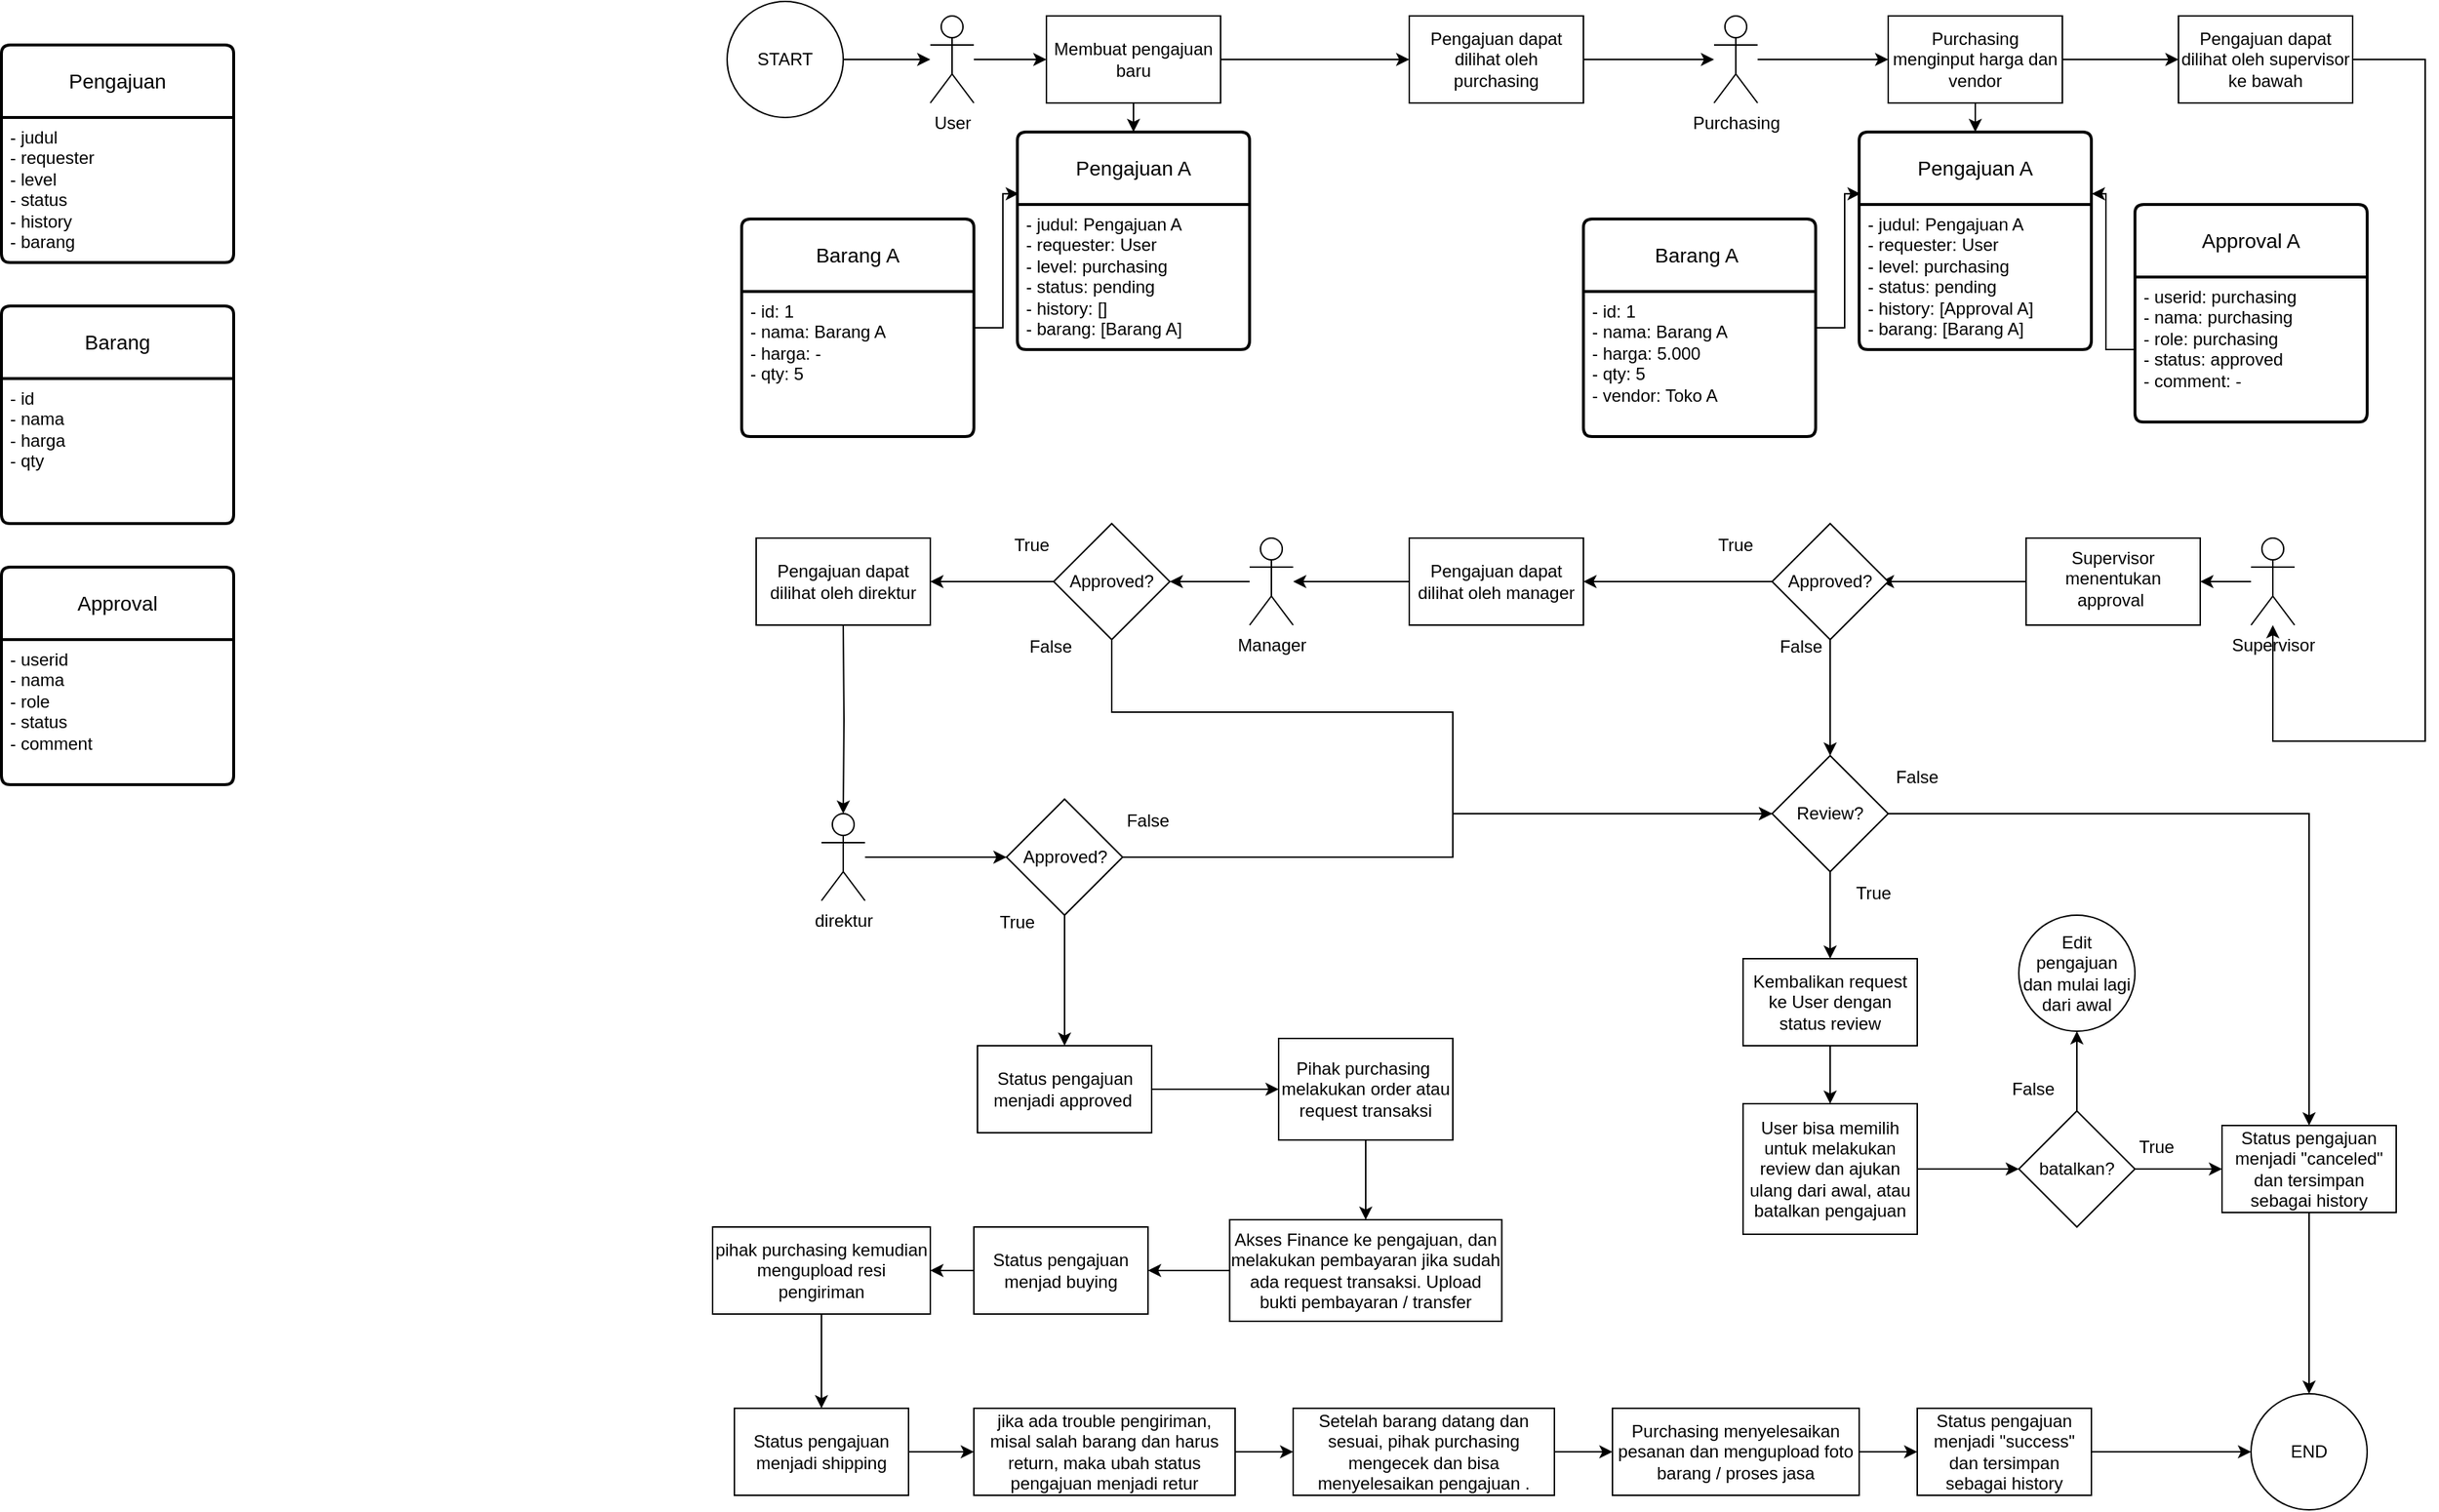 <mxfile version="22.0.3" type="device">
  <diagram name="Page-1" id="vwcmEYbx5NpfOmege_do">
    <mxGraphModel dx="3117" dy="1540" grid="1" gridSize="10" guides="1" tooltips="1" connect="1" arrows="1" fold="1" page="1" pageScale="1" pageWidth="1920" pageHeight="1200" math="0" shadow="0">
      <root>
        <mxCell id="0" />
        <mxCell id="1" parent="0" />
        <mxCell id="sU2yOxZdmr-nUYnPS9CE-1" value="Pengajuan" style="swimlane;childLayout=stackLayout;horizontal=1;startSize=50;horizontalStack=0;rounded=1;fontSize=14;fontStyle=0;strokeWidth=2;resizeParent=0;resizeLast=1;shadow=0;dashed=0;align=center;arcSize=4;whiteSpace=wrap;html=1;swimlaneLine=1;" parent="1" vertex="1">
          <mxGeometry x="40" y="100" width="160" height="150" as="geometry" />
        </mxCell>
        <mxCell id="sU2yOxZdmr-nUYnPS9CE-2" value="- judul&lt;br&gt;- requester&lt;br&gt;- level&lt;br&gt;- status&lt;br&gt;- history&lt;br&gt;- barang&lt;br&gt;&amp;nbsp;" style="align=left;strokeColor=none;fillColor=none;spacingLeft=4;fontSize=12;verticalAlign=top;resizable=0;rotatable=0;part=1;html=1;swimlaneLine=1;" parent="sU2yOxZdmr-nUYnPS9CE-1" vertex="1">
          <mxGeometry y="50" width="160" height="100" as="geometry" />
        </mxCell>
        <mxCell id="sU2yOxZdmr-nUYnPS9CE-4" value="Approval" style="swimlane;childLayout=stackLayout;horizontal=1;startSize=50;horizontalStack=0;rounded=1;fontSize=14;fontStyle=0;strokeWidth=2;resizeParent=0;resizeLast=1;shadow=0;dashed=0;align=center;arcSize=4;whiteSpace=wrap;html=1;swimlaneLine=1;" parent="1" vertex="1">
          <mxGeometry x="40" y="460" width="160" height="150" as="geometry" />
        </mxCell>
        <mxCell id="sU2yOxZdmr-nUYnPS9CE-5" value="- userid&lt;br&gt;- nama&lt;br&gt;- role&lt;br&gt;- status&lt;br&gt;- comment&lt;br&gt;&amp;nbsp;" style="align=left;strokeColor=none;fillColor=none;spacingLeft=4;fontSize=12;verticalAlign=top;resizable=0;rotatable=0;part=1;html=1;swimlaneLine=1;" parent="sU2yOxZdmr-nUYnPS9CE-4" vertex="1">
          <mxGeometry y="50" width="160" height="100" as="geometry" />
        </mxCell>
        <mxCell id="sU2yOxZdmr-nUYnPS9CE-6" value="Barang" style="swimlane;childLayout=stackLayout;horizontal=1;startSize=50;horizontalStack=0;rounded=1;fontSize=14;fontStyle=0;strokeWidth=2;resizeParent=0;resizeLast=1;shadow=0;dashed=0;align=center;arcSize=4;whiteSpace=wrap;html=1;swimlaneLine=1;" parent="1" vertex="1">
          <mxGeometry x="40" y="280" width="160" height="150" as="geometry" />
        </mxCell>
        <mxCell id="sU2yOxZdmr-nUYnPS9CE-7" value="- id&lt;br&gt;- nama&lt;br&gt;- harga&lt;br&gt;- qty&lt;br&gt;&amp;nbsp;" style="align=left;strokeColor=none;fillColor=none;spacingLeft=4;fontSize=12;verticalAlign=top;resizable=0;rotatable=0;part=1;html=1;swimlaneLine=1;" parent="sU2yOxZdmr-nUYnPS9CE-6" vertex="1">
          <mxGeometry y="50" width="160" height="100" as="geometry" />
        </mxCell>
        <mxCell id="AyfJGtUtp1fgkn0MkIps-3" style="edgeStyle=orthogonalEdgeStyle;rounded=0;orthogonalLoop=1;jettySize=auto;html=1;entryX=0;entryY=0.5;entryDx=0;entryDy=0;" edge="1" parent="1" source="AyfJGtUtp1fgkn0MkIps-1" target="AyfJGtUtp1fgkn0MkIps-2">
          <mxGeometry relative="1" as="geometry" />
        </mxCell>
        <mxCell id="AyfJGtUtp1fgkn0MkIps-1" value="User" style="shape=umlActor;verticalLabelPosition=bottom;verticalAlign=top;html=1;outlineConnect=0;" vertex="1" parent="1">
          <mxGeometry x="680" y="80" width="30" height="60" as="geometry" />
        </mxCell>
        <mxCell id="AyfJGtUtp1fgkn0MkIps-10" style="edgeStyle=orthogonalEdgeStyle;rounded=0;orthogonalLoop=1;jettySize=auto;html=1;entryX=0.5;entryY=0;entryDx=0;entryDy=0;" edge="1" parent="1" source="AyfJGtUtp1fgkn0MkIps-2" target="AyfJGtUtp1fgkn0MkIps-4">
          <mxGeometry relative="1" as="geometry" />
        </mxCell>
        <mxCell id="AyfJGtUtp1fgkn0MkIps-13" style="edgeStyle=orthogonalEdgeStyle;rounded=0;orthogonalLoop=1;jettySize=auto;html=1;" edge="1" parent="1" source="AyfJGtUtp1fgkn0MkIps-2" target="AyfJGtUtp1fgkn0MkIps-12">
          <mxGeometry relative="1" as="geometry" />
        </mxCell>
        <mxCell id="AyfJGtUtp1fgkn0MkIps-2" value="Membuat pengajuan baru" style="rounded=0;whiteSpace=wrap;html=1;" vertex="1" parent="1">
          <mxGeometry x="760" y="80" width="120" height="60" as="geometry" />
        </mxCell>
        <mxCell id="AyfJGtUtp1fgkn0MkIps-4" value="Pengajuan A" style="swimlane;childLayout=stackLayout;horizontal=1;startSize=50;horizontalStack=0;rounded=1;fontSize=14;fontStyle=0;strokeWidth=2;resizeParent=0;resizeLast=1;shadow=0;dashed=0;align=center;arcSize=4;whiteSpace=wrap;html=1;" vertex="1" parent="1">
          <mxGeometry x="740" y="160" width="160" height="150" as="geometry" />
        </mxCell>
        <mxCell id="AyfJGtUtp1fgkn0MkIps-5" value="- judul: Pengajuan A&lt;br&gt;- requester: User&lt;br&gt;- level: purchasing&lt;br&gt;- status: pending&lt;br&gt;- history: []&lt;br&gt;- barang: [Barang A]&lt;br&gt;&amp;nbsp;" style="align=left;strokeColor=none;fillColor=none;spacingLeft=4;fontSize=12;verticalAlign=top;resizable=0;rotatable=0;part=1;html=1;" vertex="1" parent="AyfJGtUtp1fgkn0MkIps-4">
          <mxGeometry y="50" width="160" height="100" as="geometry" />
        </mxCell>
        <mxCell id="AyfJGtUtp1fgkn0MkIps-6" value="Barang A" style="swimlane;childLayout=stackLayout;horizontal=1;startSize=50;horizontalStack=0;rounded=1;fontSize=14;fontStyle=0;strokeWidth=2;resizeParent=0;resizeLast=1;shadow=0;dashed=0;align=center;arcSize=4;whiteSpace=wrap;html=1;" vertex="1" parent="1">
          <mxGeometry x="550" y="220" width="160" height="150" as="geometry" />
        </mxCell>
        <mxCell id="AyfJGtUtp1fgkn0MkIps-7" value="- id: 1&lt;br&gt;- nama: Barang A&lt;br&gt;- harga: -&lt;br&gt;- qty: 5&lt;br&gt;&amp;nbsp;" style="align=left;strokeColor=none;fillColor=none;spacingLeft=4;fontSize=12;verticalAlign=top;resizable=0;rotatable=0;part=1;html=1;" vertex="1" parent="AyfJGtUtp1fgkn0MkIps-6">
          <mxGeometry y="50" width="160" height="100" as="geometry" />
        </mxCell>
        <mxCell id="AyfJGtUtp1fgkn0MkIps-8" style="edgeStyle=orthogonalEdgeStyle;rounded=0;orthogonalLoop=1;jettySize=auto;html=1;entryX=0.006;entryY=0.284;entryDx=0;entryDy=0;entryPerimeter=0;" edge="1" parent="1" source="AyfJGtUtp1fgkn0MkIps-6" target="AyfJGtUtp1fgkn0MkIps-4">
          <mxGeometry relative="1" as="geometry" />
        </mxCell>
        <mxCell id="AyfJGtUtp1fgkn0MkIps-15" style="edgeStyle=orthogonalEdgeStyle;rounded=0;orthogonalLoop=1;jettySize=auto;html=1;" edge="1" parent="1" source="AyfJGtUtp1fgkn0MkIps-12" target="AyfJGtUtp1fgkn0MkIps-14">
          <mxGeometry relative="1" as="geometry" />
        </mxCell>
        <mxCell id="AyfJGtUtp1fgkn0MkIps-12" value="Pengajuan dapat dilihat oleh purchasing" style="rounded=0;whiteSpace=wrap;html=1;" vertex="1" parent="1">
          <mxGeometry x="1010" y="80" width="120" height="60" as="geometry" />
        </mxCell>
        <mxCell id="AyfJGtUtp1fgkn0MkIps-17" style="edgeStyle=orthogonalEdgeStyle;rounded=0;orthogonalLoop=1;jettySize=auto;html=1;entryX=0;entryY=0.5;entryDx=0;entryDy=0;" edge="1" parent="1" source="AyfJGtUtp1fgkn0MkIps-14" target="AyfJGtUtp1fgkn0MkIps-16">
          <mxGeometry relative="1" as="geometry" />
        </mxCell>
        <mxCell id="AyfJGtUtp1fgkn0MkIps-14" value="Purchasing" style="shape=umlActor;verticalLabelPosition=bottom;verticalAlign=top;html=1;outlineConnect=0;" vertex="1" parent="1">
          <mxGeometry x="1220" y="80" width="30" height="60" as="geometry" />
        </mxCell>
        <mxCell id="AyfJGtUtp1fgkn0MkIps-23" style="edgeStyle=orthogonalEdgeStyle;rounded=0;orthogonalLoop=1;jettySize=auto;html=1;entryX=0.5;entryY=0;entryDx=0;entryDy=0;" edge="1" parent="1" source="AyfJGtUtp1fgkn0MkIps-16" target="AyfJGtUtp1fgkn0MkIps-18">
          <mxGeometry relative="1" as="geometry" />
        </mxCell>
        <mxCell id="AyfJGtUtp1fgkn0MkIps-28" value="" style="edgeStyle=orthogonalEdgeStyle;rounded=0;orthogonalLoop=1;jettySize=auto;html=1;" edge="1" parent="1" source="AyfJGtUtp1fgkn0MkIps-16" target="AyfJGtUtp1fgkn0MkIps-27">
          <mxGeometry relative="1" as="geometry" />
        </mxCell>
        <mxCell id="AyfJGtUtp1fgkn0MkIps-16" value="Purchasing menginput harga dan vendor" style="rounded=0;whiteSpace=wrap;html=1;" vertex="1" parent="1">
          <mxGeometry x="1340" y="80" width="120" height="60" as="geometry" />
        </mxCell>
        <mxCell id="AyfJGtUtp1fgkn0MkIps-18" value="Pengajuan A" style="swimlane;childLayout=stackLayout;horizontal=1;startSize=50;horizontalStack=0;rounded=1;fontSize=14;fontStyle=0;strokeWidth=2;resizeParent=0;resizeLast=1;shadow=0;dashed=0;align=center;arcSize=4;whiteSpace=wrap;html=1;" vertex="1" parent="1">
          <mxGeometry x="1320" y="160" width="160" height="150" as="geometry" />
        </mxCell>
        <mxCell id="AyfJGtUtp1fgkn0MkIps-19" value="- judul: Pengajuan A&lt;br&gt;- requester: User&lt;br&gt;- level: purchasing&lt;br&gt;- status: pending&lt;br&gt;- history: [Approval A]&lt;br&gt;- barang: [Barang A]&lt;br&gt;&amp;nbsp;" style="align=left;strokeColor=none;fillColor=none;spacingLeft=4;fontSize=12;verticalAlign=top;resizable=0;rotatable=0;part=1;html=1;" vertex="1" parent="AyfJGtUtp1fgkn0MkIps-18">
          <mxGeometry y="50" width="160" height="100" as="geometry" />
        </mxCell>
        <mxCell id="AyfJGtUtp1fgkn0MkIps-20" value="Barang A&amp;nbsp;" style="swimlane;childLayout=stackLayout;horizontal=1;startSize=50;horizontalStack=0;rounded=1;fontSize=14;fontStyle=0;strokeWidth=2;resizeParent=0;resizeLast=1;shadow=0;dashed=0;align=center;arcSize=4;whiteSpace=wrap;html=1;" vertex="1" parent="1">
          <mxGeometry x="1130" y="220" width="160" height="150" as="geometry" />
        </mxCell>
        <mxCell id="AyfJGtUtp1fgkn0MkIps-21" value="- id: 1&lt;br&gt;- nama: Barang A&lt;br&gt;- harga: 5.000&lt;br&gt;- qty: 5&lt;br&gt;- vendor: Toko A&lt;br&gt;&amp;nbsp;" style="align=left;strokeColor=none;fillColor=none;spacingLeft=4;fontSize=12;verticalAlign=top;resizable=0;rotatable=0;part=1;html=1;" vertex="1" parent="AyfJGtUtp1fgkn0MkIps-20">
          <mxGeometry y="50" width="160" height="100" as="geometry" />
        </mxCell>
        <mxCell id="AyfJGtUtp1fgkn0MkIps-22" style="edgeStyle=orthogonalEdgeStyle;rounded=0;orthogonalLoop=1;jettySize=auto;html=1;entryX=0.006;entryY=0.284;entryDx=0;entryDy=0;entryPerimeter=0;" edge="1" source="AyfJGtUtp1fgkn0MkIps-20" target="AyfJGtUtp1fgkn0MkIps-18" parent="1">
          <mxGeometry relative="1" as="geometry" />
        </mxCell>
        <mxCell id="AyfJGtUtp1fgkn0MkIps-24" value="Approval A" style="swimlane;childLayout=stackLayout;horizontal=1;startSize=50;horizontalStack=0;rounded=1;fontSize=14;fontStyle=0;strokeWidth=2;resizeParent=0;resizeLast=1;shadow=0;dashed=0;align=center;arcSize=4;whiteSpace=wrap;html=1;" vertex="1" parent="1">
          <mxGeometry x="1510" y="210" width="160" height="150" as="geometry" />
        </mxCell>
        <mxCell id="AyfJGtUtp1fgkn0MkIps-25" value="- userid: purchasing&lt;br&gt;- nama: purchasing&lt;br&gt;- role: purchasing&lt;br&gt;- status: approved&amp;nbsp; &amp;nbsp;&lt;br&gt;- comment: -&lt;br&gt;&amp;nbsp;" style="align=left;strokeColor=none;fillColor=none;spacingLeft=4;fontSize=12;verticalAlign=top;resizable=0;rotatable=0;part=1;html=1;" vertex="1" parent="AyfJGtUtp1fgkn0MkIps-24">
          <mxGeometry y="50" width="160" height="100" as="geometry" />
        </mxCell>
        <mxCell id="AyfJGtUtp1fgkn0MkIps-26" style="edgeStyle=orthogonalEdgeStyle;rounded=0;orthogonalLoop=1;jettySize=auto;html=1;entryX=1.002;entryY=0.284;entryDx=0;entryDy=0;entryPerimeter=0;" edge="1" parent="1" source="AyfJGtUtp1fgkn0MkIps-25" target="AyfJGtUtp1fgkn0MkIps-18">
          <mxGeometry relative="1" as="geometry">
            <Array as="points">
              <mxPoint x="1490" y="310" />
              <mxPoint x="1490" y="203" />
            </Array>
          </mxGeometry>
        </mxCell>
        <mxCell id="AyfJGtUtp1fgkn0MkIps-31" style="edgeStyle=orthogonalEdgeStyle;rounded=0;orthogonalLoop=1;jettySize=auto;html=1;" edge="1" parent="1" source="AyfJGtUtp1fgkn0MkIps-27" target="AyfJGtUtp1fgkn0MkIps-30">
          <mxGeometry relative="1" as="geometry">
            <Array as="points">
              <mxPoint x="1710" y="110" />
              <mxPoint x="1710" y="580" />
            </Array>
          </mxGeometry>
        </mxCell>
        <mxCell id="AyfJGtUtp1fgkn0MkIps-27" value="Pengajuan dapat dilihat oleh supervisor ke bawah" style="whiteSpace=wrap;html=1;rounded=0;" vertex="1" parent="1">
          <mxGeometry x="1540" y="80" width="120" height="60" as="geometry" />
        </mxCell>
        <mxCell id="AyfJGtUtp1fgkn0MkIps-33" value="" style="edgeStyle=orthogonalEdgeStyle;rounded=0;orthogonalLoop=1;jettySize=auto;html=1;" edge="1" parent="1" source="AyfJGtUtp1fgkn0MkIps-30" target="AyfJGtUtp1fgkn0MkIps-32">
          <mxGeometry relative="1" as="geometry" />
        </mxCell>
        <mxCell id="AyfJGtUtp1fgkn0MkIps-30" value="Supervisor" style="shape=umlActor;verticalLabelPosition=bottom;verticalAlign=top;html=1;outlineConnect=0;" vertex="1" parent="1">
          <mxGeometry x="1590" y="440" width="30" height="60" as="geometry" />
        </mxCell>
        <mxCell id="AyfJGtUtp1fgkn0MkIps-35" value="" style="edgeStyle=orthogonalEdgeStyle;rounded=0;orthogonalLoop=1;jettySize=auto;html=1;" edge="1" parent="1" source="AyfJGtUtp1fgkn0MkIps-32">
          <mxGeometry relative="1" as="geometry">
            <mxPoint x="1335" y="470.0" as="targetPoint" />
          </mxGeometry>
        </mxCell>
        <mxCell id="AyfJGtUtp1fgkn0MkIps-32" value="Supervisor menentukan approval&amp;nbsp;" style="whiteSpace=wrap;html=1;verticalAlign=top;" vertex="1" parent="1">
          <mxGeometry x="1435" y="440" width="120" height="60" as="geometry" />
        </mxCell>
        <mxCell id="AyfJGtUtp1fgkn0MkIps-37" style="edgeStyle=orthogonalEdgeStyle;rounded=0;orthogonalLoop=1;jettySize=auto;html=1;" edge="1" parent="1" source="AyfJGtUtp1fgkn0MkIps-36">
          <mxGeometry relative="1" as="geometry">
            <mxPoint x="1300" y="590.0" as="targetPoint" />
          </mxGeometry>
        </mxCell>
        <mxCell id="AyfJGtUtp1fgkn0MkIps-51" value="" style="edgeStyle=orthogonalEdgeStyle;rounded=0;orthogonalLoop=1;jettySize=auto;html=1;" edge="1" parent="1" source="AyfJGtUtp1fgkn0MkIps-36" target="AyfJGtUtp1fgkn0MkIps-50">
          <mxGeometry relative="1" as="geometry" />
        </mxCell>
        <mxCell id="AyfJGtUtp1fgkn0MkIps-36" value="Approved?" style="rhombus;whiteSpace=wrap;html=1;" vertex="1" parent="1">
          <mxGeometry x="1260" y="430" width="80" height="80" as="geometry" />
        </mxCell>
        <mxCell id="AyfJGtUtp1fgkn0MkIps-39" style="edgeStyle=orthogonalEdgeStyle;rounded=0;orthogonalLoop=1;jettySize=auto;html=1;" edge="1" parent="1" source="AyfJGtUtp1fgkn0MkIps-38">
          <mxGeometry relative="1" as="geometry">
            <mxPoint x="1300" y="730.0" as="targetPoint" />
          </mxGeometry>
        </mxCell>
        <mxCell id="AyfJGtUtp1fgkn0MkIps-45" style="edgeStyle=orthogonalEdgeStyle;rounded=0;orthogonalLoop=1;jettySize=auto;html=1;" edge="1" parent="1" source="AyfJGtUtp1fgkn0MkIps-38" target="AyfJGtUtp1fgkn0MkIps-104">
          <mxGeometry relative="1" as="geometry">
            <mxPoint x="1440" y="630.0" as="targetPoint" />
          </mxGeometry>
        </mxCell>
        <mxCell id="AyfJGtUtp1fgkn0MkIps-38" value="Review?" style="rhombus;whiteSpace=wrap;html=1;" vertex="1" parent="1">
          <mxGeometry x="1260" y="590" width="80" height="80" as="geometry" />
        </mxCell>
        <mxCell id="AyfJGtUtp1fgkn0MkIps-47" style="edgeStyle=orthogonalEdgeStyle;rounded=0;orthogonalLoop=1;jettySize=auto;html=1;" edge="1" parent="1" source="AyfJGtUtp1fgkn0MkIps-40">
          <mxGeometry relative="1" as="geometry">
            <mxPoint x="1300" y="830" as="targetPoint" />
          </mxGeometry>
        </mxCell>
        <mxCell id="AyfJGtUtp1fgkn0MkIps-40" value="Kembalikan request ke User dengan status review" style="rounded=0;whiteSpace=wrap;html=1;" vertex="1" parent="1">
          <mxGeometry x="1240" y="730" width="120" height="60" as="geometry" />
        </mxCell>
        <mxCell id="AyfJGtUtp1fgkn0MkIps-41" value="True" style="text;html=1;strokeColor=none;fillColor=none;align=center;verticalAlign=middle;whiteSpace=wrap;rounded=0;" vertex="1" parent="1">
          <mxGeometry x="1300" y="670" width="60" height="30" as="geometry" />
        </mxCell>
        <mxCell id="AyfJGtUtp1fgkn0MkIps-42" value="False" style="text;html=1;strokeColor=none;fillColor=none;align=center;verticalAlign=middle;whiteSpace=wrap;rounded=0;" vertex="1" parent="1">
          <mxGeometry x="1330" y="590" width="60" height="30" as="geometry" />
        </mxCell>
        <mxCell id="AyfJGtUtp1fgkn0MkIps-43" value="False" style="text;html=1;strokeColor=none;fillColor=none;align=center;verticalAlign=middle;whiteSpace=wrap;rounded=0;" vertex="1" parent="1">
          <mxGeometry x="1250" y="500" width="60" height="30" as="geometry" />
        </mxCell>
        <mxCell id="AyfJGtUtp1fgkn0MkIps-44" value="True" style="text;html=1;strokeColor=none;fillColor=none;align=center;verticalAlign=middle;whiteSpace=wrap;rounded=0;" vertex="1" parent="1">
          <mxGeometry x="1205" y="430" width="60" height="30" as="geometry" />
        </mxCell>
        <mxCell id="AyfJGtUtp1fgkn0MkIps-103" value="" style="edgeStyle=orthogonalEdgeStyle;rounded=0;orthogonalLoop=1;jettySize=auto;html=1;" edge="1" parent="1" source="AyfJGtUtp1fgkn0MkIps-49" target="AyfJGtUtp1fgkn0MkIps-102">
          <mxGeometry relative="1" as="geometry" />
        </mxCell>
        <mxCell id="AyfJGtUtp1fgkn0MkIps-49" value="User bisa memilih untuk melakukan review dan ajukan ulang dari awal, atau batalkan pengajuan" style="rounded=0;whiteSpace=wrap;html=1;" vertex="1" parent="1">
          <mxGeometry x="1240" y="830" width="120" height="90" as="geometry" />
        </mxCell>
        <mxCell id="AyfJGtUtp1fgkn0MkIps-53" style="edgeStyle=orthogonalEdgeStyle;rounded=0;orthogonalLoop=1;jettySize=auto;html=1;" edge="1" parent="1" source="AyfJGtUtp1fgkn0MkIps-50" target="AyfJGtUtp1fgkn0MkIps-52">
          <mxGeometry relative="1" as="geometry" />
        </mxCell>
        <mxCell id="AyfJGtUtp1fgkn0MkIps-50" value="Pengajuan dapat dilihat oleh manager" style="whiteSpace=wrap;html=1;" vertex="1" parent="1">
          <mxGeometry x="1010" y="440" width="120" height="60" as="geometry" />
        </mxCell>
        <mxCell id="AyfJGtUtp1fgkn0MkIps-57" style="edgeStyle=orthogonalEdgeStyle;rounded=0;orthogonalLoop=1;jettySize=auto;html=1;entryX=1;entryY=0.5;entryDx=0;entryDy=0;" edge="1" parent="1" source="AyfJGtUtp1fgkn0MkIps-52" target="AyfJGtUtp1fgkn0MkIps-54">
          <mxGeometry relative="1" as="geometry" />
        </mxCell>
        <mxCell id="AyfJGtUtp1fgkn0MkIps-52" value="Manager" style="shape=umlActor;verticalLabelPosition=bottom;verticalAlign=top;html=1;outlineConnect=0;" vertex="1" parent="1">
          <mxGeometry x="900" y="440" width="30" height="60" as="geometry" />
        </mxCell>
        <mxCell id="AyfJGtUtp1fgkn0MkIps-73" style="edgeStyle=orthogonalEdgeStyle;rounded=0;orthogonalLoop=1;jettySize=auto;html=1;entryX=1;entryY=0.5;entryDx=0;entryDy=0;" edge="1" parent="1" source="AyfJGtUtp1fgkn0MkIps-54">
          <mxGeometry relative="1" as="geometry">
            <mxPoint x="680" y="470" as="targetPoint" />
          </mxGeometry>
        </mxCell>
        <mxCell id="AyfJGtUtp1fgkn0MkIps-54" value="Approved?" style="rhombus;whiteSpace=wrap;html=1;" vertex="1" parent="1">
          <mxGeometry x="765" y="430" width="80" height="80" as="geometry" />
        </mxCell>
        <mxCell id="AyfJGtUtp1fgkn0MkIps-55" value="False" style="text;html=1;strokeColor=none;fillColor=none;align=center;verticalAlign=middle;whiteSpace=wrap;rounded=0;" vertex="1" parent="1">
          <mxGeometry x="732.5" y="500" width="60" height="30" as="geometry" />
        </mxCell>
        <mxCell id="AyfJGtUtp1fgkn0MkIps-56" value="True" style="text;html=1;strokeColor=none;fillColor=none;align=center;verticalAlign=middle;whiteSpace=wrap;rounded=0;" vertex="1" parent="1">
          <mxGeometry x="720" y="430" width="60" height="30" as="geometry" />
        </mxCell>
        <mxCell id="AyfJGtUtp1fgkn0MkIps-66" style="edgeStyle=orthogonalEdgeStyle;rounded=0;orthogonalLoop=1;jettySize=auto;html=1;" edge="1" target="AyfJGtUtp1fgkn0MkIps-69" parent="1">
          <mxGeometry relative="1" as="geometry">
            <mxPoint x="620" y="500" as="sourcePoint" />
          </mxGeometry>
        </mxCell>
        <mxCell id="AyfJGtUtp1fgkn0MkIps-67" value="Pengajuan dapat dilihat oleh direktur" style="whiteSpace=wrap;html=1;" vertex="1" parent="1">
          <mxGeometry x="560" y="440" width="120" height="60" as="geometry" />
        </mxCell>
        <mxCell id="AyfJGtUtp1fgkn0MkIps-75" style="edgeStyle=orthogonalEdgeStyle;rounded=0;orthogonalLoop=1;jettySize=auto;html=1;entryX=0;entryY=0.5;entryDx=0;entryDy=0;" edge="1" parent="1" source="AyfJGtUtp1fgkn0MkIps-69" target="AyfJGtUtp1fgkn0MkIps-70">
          <mxGeometry relative="1" as="geometry" />
        </mxCell>
        <mxCell id="AyfJGtUtp1fgkn0MkIps-69" value="direktur" style="shape=umlActor;verticalLabelPosition=bottom;verticalAlign=top;html=1;outlineConnect=0;" vertex="1" parent="1">
          <mxGeometry x="605" y="630" width="30" height="60" as="geometry" />
        </mxCell>
        <mxCell id="AyfJGtUtp1fgkn0MkIps-77" value="" style="edgeStyle=orthogonalEdgeStyle;rounded=0;orthogonalLoop=1;jettySize=auto;html=1;" edge="1" parent="1" source="AyfJGtUtp1fgkn0MkIps-70" target="AyfJGtUtp1fgkn0MkIps-76">
          <mxGeometry relative="1" as="geometry" />
        </mxCell>
        <mxCell id="AyfJGtUtp1fgkn0MkIps-79" style="edgeStyle=orthogonalEdgeStyle;rounded=0;orthogonalLoop=1;jettySize=auto;html=1;entryX=0;entryY=0.5;entryDx=0;entryDy=0;" edge="1" parent="1" source="AyfJGtUtp1fgkn0MkIps-70" target="AyfJGtUtp1fgkn0MkIps-38">
          <mxGeometry relative="1" as="geometry">
            <Array as="points">
              <mxPoint x="1040" y="660" />
              <mxPoint x="1040" y="630" />
            </Array>
          </mxGeometry>
        </mxCell>
        <mxCell id="AyfJGtUtp1fgkn0MkIps-70" value="Approved?" style="rhombus;whiteSpace=wrap;html=1;" vertex="1" parent="1">
          <mxGeometry x="732.5" y="620" width="80" height="80" as="geometry" />
        </mxCell>
        <mxCell id="AyfJGtUtp1fgkn0MkIps-71" value="False" style="text;html=1;strokeColor=none;fillColor=none;align=center;verticalAlign=middle;whiteSpace=wrap;rounded=0;" vertex="1" parent="1">
          <mxGeometry x="800" y="620" width="60" height="30" as="geometry" />
        </mxCell>
        <mxCell id="AyfJGtUtp1fgkn0MkIps-72" value="True" style="text;html=1;strokeColor=none;fillColor=none;align=center;verticalAlign=middle;whiteSpace=wrap;rounded=0;" vertex="1" parent="1">
          <mxGeometry x="710" y="690" width="60" height="30" as="geometry" />
        </mxCell>
        <mxCell id="AyfJGtUtp1fgkn0MkIps-81" value="" style="edgeStyle=orthogonalEdgeStyle;rounded=0;orthogonalLoop=1;jettySize=auto;html=1;" edge="1" parent="1" source="AyfJGtUtp1fgkn0MkIps-76" target="AyfJGtUtp1fgkn0MkIps-80">
          <mxGeometry relative="1" as="geometry" />
        </mxCell>
        <mxCell id="AyfJGtUtp1fgkn0MkIps-76" value="Status pengajuan menjadi approved&amp;nbsp;" style="whiteSpace=wrap;html=1;" vertex="1" parent="1">
          <mxGeometry x="712.5" y="790" width="120" height="60" as="geometry" />
        </mxCell>
        <mxCell id="AyfJGtUtp1fgkn0MkIps-78" style="edgeStyle=orthogonalEdgeStyle;rounded=0;orthogonalLoop=1;jettySize=auto;html=1;" edge="1" parent="1" source="AyfJGtUtp1fgkn0MkIps-54">
          <mxGeometry relative="1" as="geometry">
            <mxPoint x="1260" y="630" as="targetPoint" />
            <Array as="points">
              <mxPoint x="805" y="560" />
              <mxPoint x="1040" y="560" />
              <mxPoint x="1040" y="630" />
            </Array>
          </mxGeometry>
        </mxCell>
        <mxCell id="AyfJGtUtp1fgkn0MkIps-83" style="edgeStyle=orthogonalEdgeStyle;rounded=0;orthogonalLoop=1;jettySize=auto;html=1;entryX=0.5;entryY=0;entryDx=0;entryDy=0;" edge="1" parent="1" source="AyfJGtUtp1fgkn0MkIps-80" target="AyfJGtUtp1fgkn0MkIps-82">
          <mxGeometry relative="1" as="geometry" />
        </mxCell>
        <mxCell id="AyfJGtUtp1fgkn0MkIps-80" value="Pihak purchasing&amp;nbsp; melakukan order atau request transaksi" style="whiteSpace=wrap;html=1;" vertex="1" parent="1">
          <mxGeometry x="920" y="785" width="120" height="70" as="geometry" />
        </mxCell>
        <mxCell id="AyfJGtUtp1fgkn0MkIps-85" value="" style="edgeStyle=orthogonalEdgeStyle;rounded=0;orthogonalLoop=1;jettySize=auto;html=1;" edge="1" parent="1" source="AyfJGtUtp1fgkn0MkIps-82" target="AyfJGtUtp1fgkn0MkIps-84">
          <mxGeometry relative="1" as="geometry" />
        </mxCell>
        <mxCell id="AyfJGtUtp1fgkn0MkIps-82" value="Akses Finance ke pengajuan, dan melakukan pembayaran jika sudah ada request transaksi. Upload bukti pembayaran / transfer" style="whiteSpace=wrap;html=1;rounded=0;glass=0;shadow=0;" vertex="1" parent="1">
          <mxGeometry x="886.25" y="910" width="187.5" height="70" as="geometry" />
        </mxCell>
        <mxCell id="AyfJGtUtp1fgkn0MkIps-87" value="" style="edgeStyle=orthogonalEdgeStyle;rounded=0;orthogonalLoop=1;jettySize=auto;html=1;" edge="1" parent="1" source="AyfJGtUtp1fgkn0MkIps-84" target="AyfJGtUtp1fgkn0MkIps-86">
          <mxGeometry relative="1" as="geometry" />
        </mxCell>
        <mxCell id="AyfJGtUtp1fgkn0MkIps-84" value="Status pengajuan menjad buying" style="whiteSpace=wrap;html=1;rounded=0;glass=0;shadow=0;" vertex="1" parent="1">
          <mxGeometry x="710" y="915" width="120" height="60" as="geometry" />
        </mxCell>
        <mxCell id="AyfJGtUtp1fgkn0MkIps-89" value="" style="edgeStyle=orthogonalEdgeStyle;rounded=0;orthogonalLoop=1;jettySize=auto;html=1;" edge="1" parent="1" source="AyfJGtUtp1fgkn0MkIps-86" target="AyfJGtUtp1fgkn0MkIps-88">
          <mxGeometry relative="1" as="geometry" />
        </mxCell>
        <mxCell id="AyfJGtUtp1fgkn0MkIps-86" value="pihak purchasing kemudian mengupload resi pengiriman" style="whiteSpace=wrap;html=1;rounded=0;glass=0;shadow=0;" vertex="1" parent="1">
          <mxGeometry x="530" y="915" width="150" height="60" as="geometry" />
        </mxCell>
        <mxCell id="AyfJGtUtp1fgkn0MkIps-91" value="" style="edgeStyle=orthogonalEdgeStyle;rounded=0;orthogonalLoop=1;jettySize=auto;html=1;" edge="1" parent="1" source="AyfJGtUtp1fgkn0MkIps-88" target="AyfJGtUtp1fgkn0MkIps-92">
          <mxGeometry relative="1" as="geometry">
            <mxPoint x="760" y="1070" as="targetPoint" />
          </mxGeometry>
        </mxCell>
        <mxCell id="AyfJGtUtp1fgkn0MkIps-88" value="Status pengajuan menjadi shipping" style="whiteSpace=wrap;html=1;rounded=0;glass=0;shadow=0;" vertex="1" parent="1">
          <mxGeometry x="545" y="1040" width="120" height="60" as="geometry" />
        </mxCell>
        <mxCell id="AyfJGtUtp1fgkn0MkIps-95" value="" style="edgeStyle=orthogonalEdgeStyle;rounded=0;orthogonalLoop=1;jettySize=auto;html=1;" edge="1" parent="1" source="AyfJGtUtp1fgkn0MkIps-90" target="AyfJGtUtp1fgkn0MkIps-94">
          <mxGeometry relative="1" as="geometry" />
        </mxCell>
        <mxCell id="AyfJGtUtp1fgkn0MkIps-90" value="Setelah barang datang dan sesuai, pihak purchasing mengecek dan bisa menyelesaikan pengajuan ." style="whiteSpace=wrap;html=1;rounded=0;glass=0;shadow=0;" vertex="1" parent="1">
          <mxGeometry x="930" y="1040" width="180" height="60" as="geometry" />
        </mxCell>
        <mxCell id="AyfJGtUtp1fgkn0MkIps-93" style="edgeStyle=orthogonalEdgeStyle;rounded=0;orthogonalLoop=1;jettySize=auto;html=1;entryX=0;entryY=0.5;entryDx=0;entryDy=0;" edge="1" parent="1" source="AyfJGtUtp1fgkn0MkIps-92" target="AyfJGtUtp1fgkn0MkIps-90">
          <mxGeometry relative="1" as="geometry" />
        </mxCell>
        <mxCell id="AyfJGtUtp1fgkn0MkIps-92" value="jika ada trouble pengiriman, misal salah barang dan harus return, maka ubah status pengajuan menjadi retur" style="rounded=0;whiteSpace=wrap;html=1;" vertex="1" parent="1">
          <mxGeometry x="710" y="1040" width="180" height="60" as="geometry" />
        </mxCell>
        <mxCell id="AyfJGtUtp1fgkn0MkIps-97" value="" style="edgeStyle=orthogonalEdgeStyle;rounded=0;orthogonalLoop=1;jettySize=auto;html=1;" edge="1" parent="1" source="AyfJGtUtp1fgkn0MkIps-94" target="AyfJGtUtp1fgkn0MkIps-96">
          <mxGeometry relative="1" as="geometry" />
        </mxCell>
        <mxCell id="AyfJGtUtp1fgkn0MkIps-94" value="Purchasing menyelesaikan pesanan dan mengupload foto barang / proses jasa" style="whiteSpace=wrap;html=1;rounded=0;glass=0;shadow=0;" vertex="1" parent="1">
          <mxGeometry x="1150" y="1040" width="170" height="60" as="geometry" />
        </mxCell>
        <mxCell id="AyfJGtUtp1fgkn0MkIps-99" style="edgeStyle=orthogonalEdgeStyle;rounded=0;orthogonalLoop=1;jettySize=auto;html=1;" edge="1" parent="1" source="AyfJGtUtp1fgkn0MkIps-96" target="AyfJGtUtp1fgkn0MkIps-98">
          <mxGeometry relative="1" as="geometry" />
        </mxCell>
        <mxCell id="AyfJGtUtp1fgkn0MkIps-96" value="Status pengajuan menjadi &quot;success&quot; dan tersimpan sebagai history" style="whiteSpace=wrap;html=1;rounded=0;glass=0;shadow=0;" vertex="1" parent="1">
          <mxGeometry x="1360" y="1040" width="120" height="60" as="geometry" />
        </mxCell>
        <mxCell id="AyfJGtUtp1fgkn0MkIps-98" value="END" style="ellipse;whiteSpace=wrap;html=1;aspect=fixed;" vertex="1" parent="1">
          <mxGeometry x="1590" y="1030" width="80" height="80" as="geometry" />
        </mxCell>
        <mxCell id="AyfJGtUtp1fgkn0MkIps-101" style="edgeStyle=orthogonalEdgeStyle;rounded=0;orthogonalLoop=1;jettySize=auto;html=1;" edge="1" parent="1" source="AyfJGtUtp1fgkn0MkIps-100" target="AyfJGtUtp1fgkn0MkIps-1">
          <mxGeometry relative="1" as="geometry" />
        </mxCell>
        <mxCell id="AyfJGtUtp1fgkn0MkIps-100" value="START" style="ellipse;whiteSpace=wrap;html=1;aspect=fixed;" vertex="1" parent="1">
          <mxGeometry x="540" y="70" width="80" height="80" as="geometry" />
        </mxCell>
        <mxCell id="AyfJGtUtp1fgkn0MkIps-105" value="" style="edgeStyle=orthogonalEdgeStyle;rounded=0;orthogonalLoop=1;jettySize=auto;html=1;" edge="1" parent="1" source="AyfJGtUtp1fgkn0MkIps-102" target="AyfJGtUtp1fgkn0MkIps-104">
          <mxGeometry relative="1" as="geometry" />
        </mxCell>
        <mxCell id="AyfJGtUtp1fgkn0MkIps-110" style="edgeStyle=orthogonalEdgeStyle;rounded=0;orthogonalLoop=1;jettySize=auto;html=1;entryX=0.5;entryY=1;entryDx=0;entryDy=0;" edge="1" parent="1" source="AyfJGtUtp1fgkn0MkIps-102" target="AyfJGtUtp1fgkn0MkIps-109">
          <mxGeometry relative="1" as="geometry" />
        </mxCell>
        <mxCell id="AyfJGtUtp1fgkn0MkIps-102" value="batalkan?" style="rhombus;whiteSpace=wrap;html=1;rounded=0;" vertex="1" parent="1">
          <mxGeometry x="1430" y="835" width="80" height="80" as="geometry" />
        </mxCell>
        <mxCell id="AyfJGtUtp1fgkn0MkIps-106" style="edgeStyle=orthogonalEdgeStyle;rounded=0;orthogonalLoop=1;jettySize=auto;html=1;" edge="1" parent="1" source="AyfJGtUtp1fgkn0MkIps-104" target="AyfJGtUtp1fgkn0MkIps-98">
          <mxGeometry relative="1" as="geometry" />
        </mxCell>
        <mxCell id="AyfJGtUtp1fgkn0MkIps-104" value="Status pengajuan menjadi &quot;canceled&quot; dan tersimpan sebagai history" style="whiteSpace=wrap;html=1;rounded=0;" vertex="1" parent="1">
          <mxGeometry x="1570" y="845" width="120" height="60" as="geometry" />
        </mxCell>
        <mxCell id="AyfJGtUtp1fgkn0MkIps-107" value="True" style="text;html=1;strokeColor=none;fillColor=none;align=center;verticalAlign=middle;whiteSpace=wrap;rounded=0;" vertex="1" parent="1">
          <mxGeometry x="1495" y="845" width="60" height="30" as="geometry" />
        </mxCell>
        <mxCell id="AyfJGtUtp1fgkn0MkIps-109" value="Edit pengajuan dan mulai lagi dari awal" style="ellipse;whiteSpace=wrap;html=1;aspect=fixed;" vertex="1" parent="1">
          <mxGeometry x="1430" y="700" width="80" height="80" as="geometry" />
        </mxCell>
        <mxCell id="AyfJGtUtp1fgkn0MkIps-112" value="False" style="text;html=1;strokeColor=none;fillColor=none;align=center;verticalAlign=middle;whiteSpace=wrap;rounded=0;" vertex="1" parent="1">
          <mxGeometry x="1410" y="805" width="60" height="30" as="geometry" />
        </mxCell>
      </root>
    </mxGraphModel>
  </diagram>
</mxfile>
